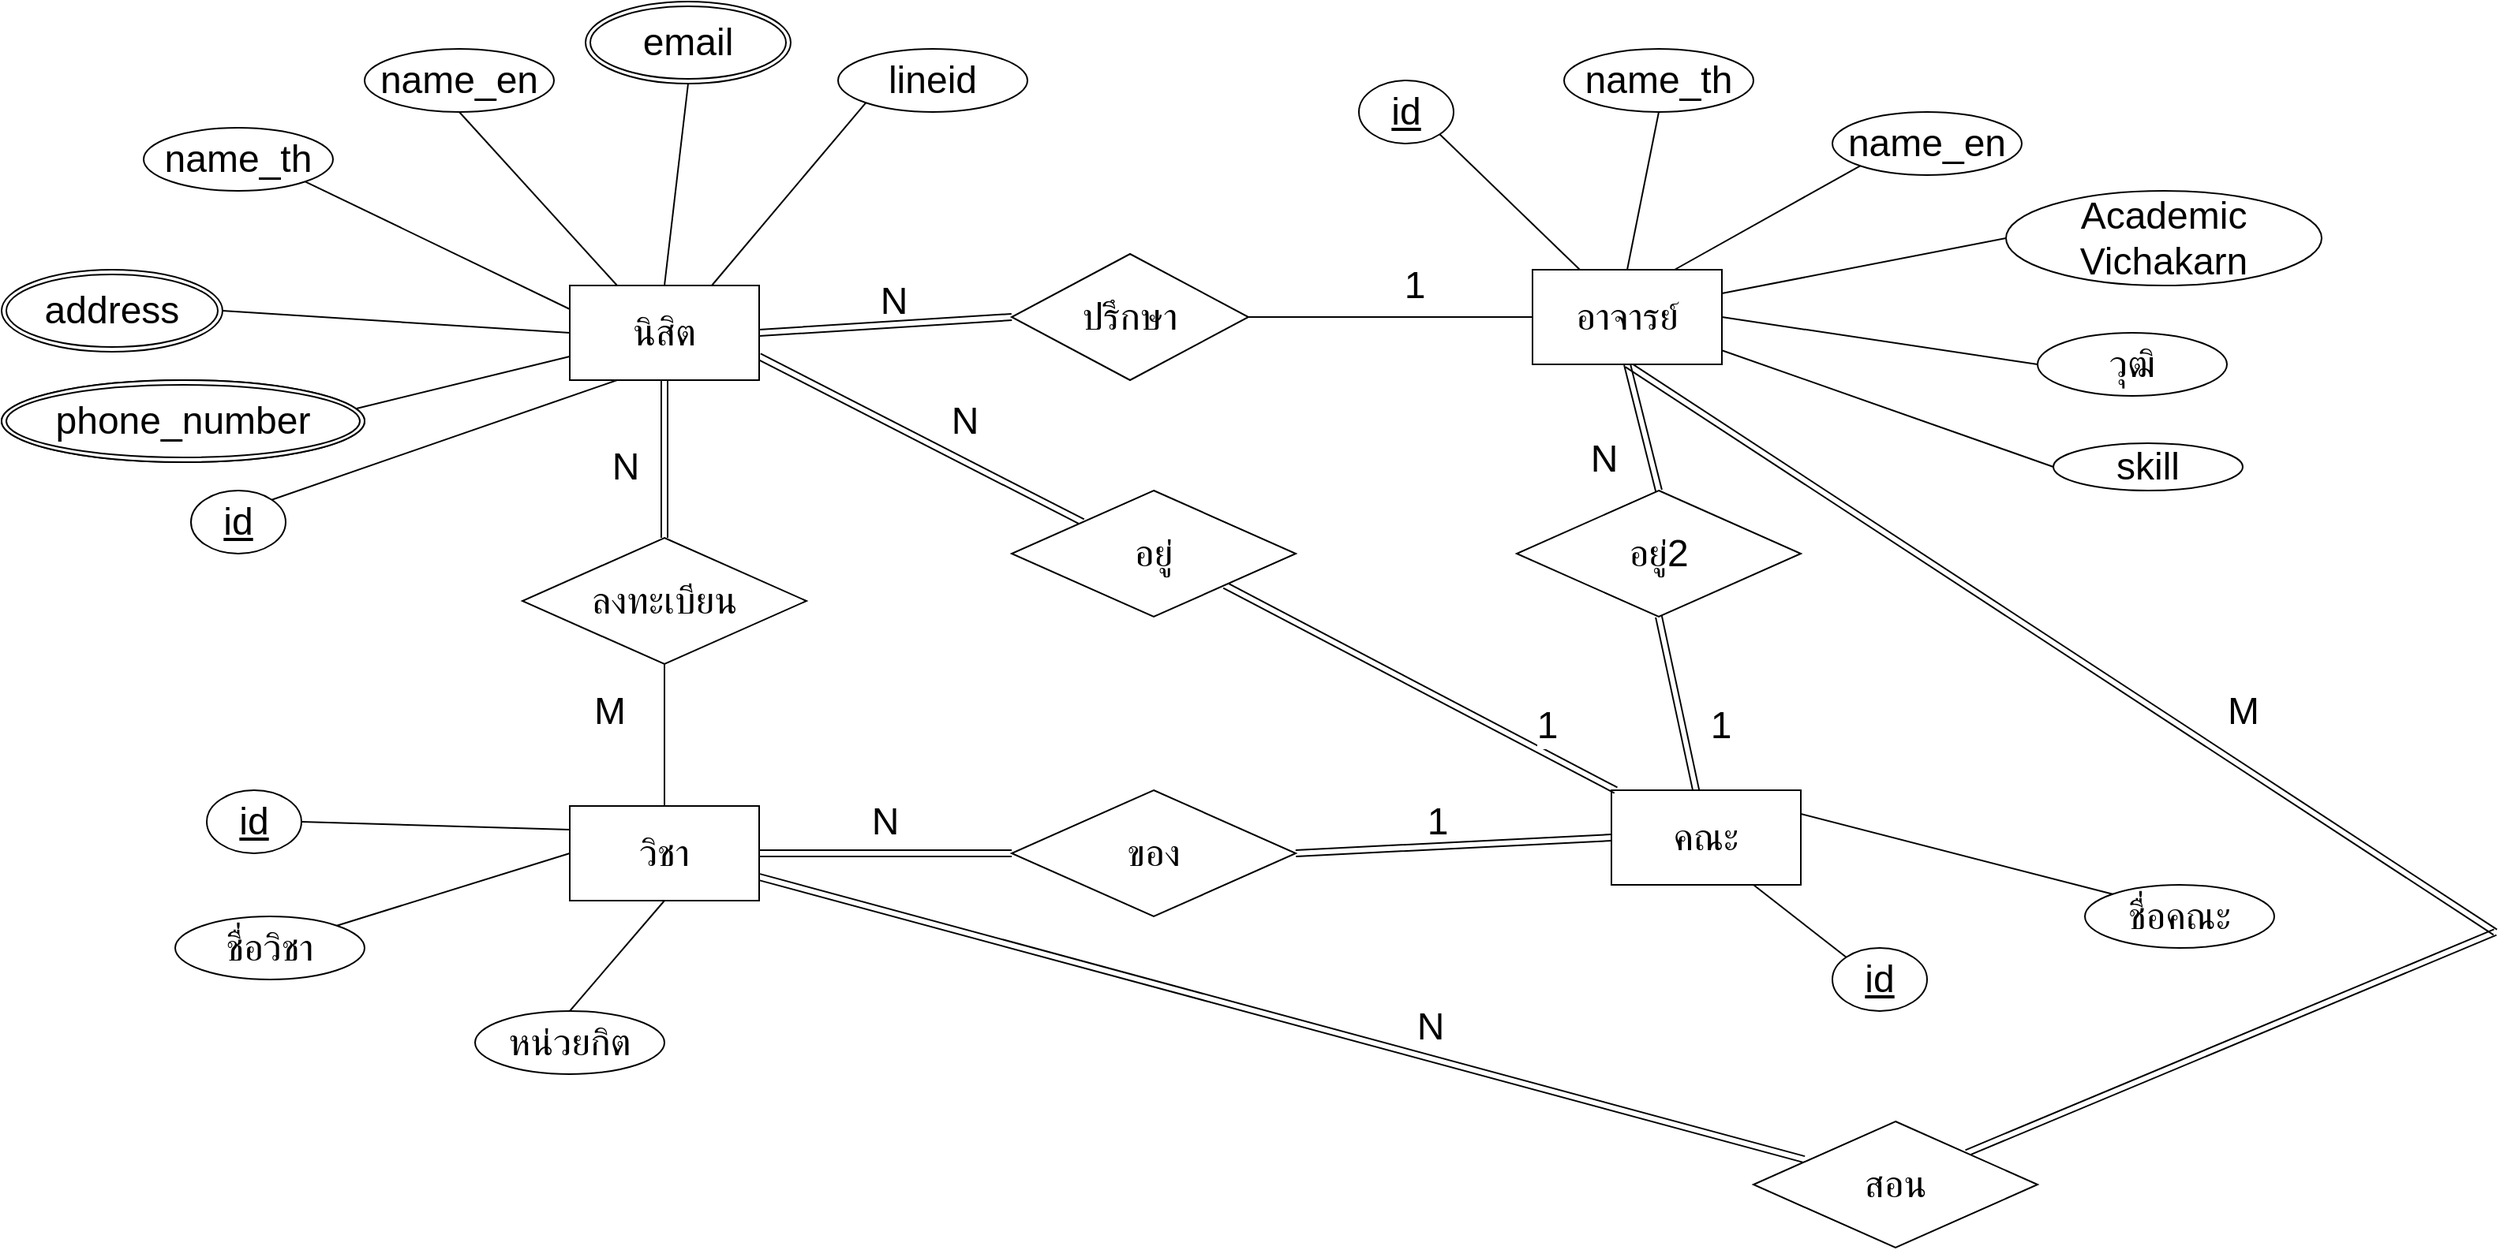 <mxfile version="12.7.9" type="google"><diagram id="Sm_j5WXKIezzZOazS64P" name="Page-1"><mxGraphModel dx="2430" dy="961" grid="1" gridSize="10" guides="1" tooltips="1" connect="1" arrows="1" fold="1" page="1" pageScale="1" pageWidth="850" pageHeight="1100" math="0" shadow="0"><root><mxCell id="0"/><mxCell id="1" parent="0"/><mxCell id="M5_5K6n7XPNVB_KEGAlS-43" style="edgeStyle=none;rounded=0;orthogonalLoop=1;jettySize=auto;html=1;exitX=1;exitY=0.5;exitDx=0;exitDy=0;entryX=0;entryY=0.5;entryDx=0;entryDy=0;endArrow=none;endFill=0;shape=link;" edge="1" parent="1" source="M5_5K6n7XPNVB_KEGAlS-1" target="M5_5K6n7XPNVB_KEGAlS-42"><mxGeometry relative="1" as="geometry"/></mxCell><mxCell id="M5_5K6n7XPNVB_KEGAlS-50" style="edgeStyle=none;rounded=0;orthogonalLoop=1;jettySize=auto;html=1;exitX=0.25;exitY=1;exitDx=0;exitDy=0;entryX=1;entryY=0;entryDx=0;entryDy=0;endArrow=none;endFill=0;" edge="1" parent="1" source="M5_5K6n7XPNVB_KEGAlS-1" target="M5_5K6n7XPNVB_KEGAlS-49"><mxGeometry relative="1" as="geometry"/></mxCell><mxCell id="M5_5K6n7XPNVB_KEGAlS-58" style="edgeStyle=none;rounded=0;orthogonalLoop=1;jettySize=auto;html=1;exitX=0.5;exitY=1;exitDx=0;exitDy=0;entryX=0.5;entryY=0;entryDx=0;entryDy=0;endArrow=none;endFill=0;shape=link;" edge="1" parent="1" source="M5_5K6n7XPNVB_KEGAlS-1" target="M5_5K6n7XPNVB_KEGAlS-57"><mxGeometry relative="1" as="geometry"/></mxCell><mxCell id="M5_5K6n7XPNVB_KEGAlS-64" style="edgeStyle=none;rounded=0;orthogonalLoop=1;jettySize=auto;html=1;exitX=1;exitY=0.75;exitDx=0;exitDy=0;entryX=0;entryY=0;entryDx=0;entryDy=0;endArrow=none;endFill=0;shape=link;" edge="1" parent="1" source="M5_5K6n7XPNVB_KEGAlS-1" target="M5_5K6n7XPNVB_KEGAlS-62"><mxGeometry relative="1" as="geometry"/></mxCell><mxCell id="M5_5K6n7XPNVB_KEGAlS-66" value="&lt;font style=&quot;font-size: 24px&quot;&gt;N&lt;/font&gt;" style="text;html=1;align=center;verticalAlign=middle;resizable=0;points=[];labelBackgroundColor=#ffffff;" vertex="1" connectable="0" parent="M5_5K6n7XPNVB_KEGAlS-64"><mxGeometry x="-0.13" y="4" relative="1" as="geometry"><mxPoint x="39.17" y="-1.03" as="offset"/></mxGeometry></mxCell><mxCell id="M5_5K6n7XPNVB_KEGAlS-1" value="&lt;font style=&quot;font-size: 24px&quot;&gt;นิสิต&lt;/font&gt;" style="rounded=0;whiteSpace=wrap;html=1;" vertex="1" parent="1"><mxGeometry x="-90" y="220" width="120" height="60" as="geometry"/></mxCell><mxCell id="M5_5K6n7XPNVB_KEGAlS-76" style="edgeStyle=none;rounded=0;orthogonalLoop=1;jettySize=auto;html=1;exitX=0.5;exitY=1;exitDx=0;exitDy=0;endArrow=none;endFill=0;shape=link;" edge="1" parent="1" source="M5_5K6n7XPNVB_KEGAlS-2"><mxGeometry relative="1" as="geometry"><mxPoint x="1130" y="630" as="targetPoint"/></mxGeometry></mxCell><mxCell id="M5_5K6n7XPNVB_KEGAlS-81" style="edgeStyle=none;rounded=0;orthogonalLoop=1;jettySize=auto;html=1;exitX=0.5;exitY=1;exitDx=0;exitDy=0;entryX=0.5;entryY=0;entryDx=0;entryDy=0;endArrow=none;endFill=0;shape=link;" edge="1" parent="1" source="M5_5K6n7XPNVB_KEGAlS-2" target="M5_5K6n7XPNVB_KEGAlS-80"><mxGeometry relative="1" as="geometry"/></mxCell><mxCell id="M5_5K6n7XPNVB_KEGAlS-2" value="&lt;span style=&quot;font-size: 24px&quot;&gt;อาจารย์&lt;/span&gt;" style="rounded=0;whiteSpace=wrap;html=1;" vertex="1" parent="1"><mxGeometry x="520" y="210" width="120" height="60" as="geometry"/></mxCell><mxCell id="M5_5K6n7XPNVB_KEGAlS-48" style="edgeStyle=none;rounded=0;orthogonalLoop=1;jettySize=auto;html=1;exitX=0.5;exitY=1;exitDx=0;exitDy=0;entryX=0.5;entryY=0;entryDx=0;entryDy=0;endArrow=none;endFill=0;" edge="1" parent="1" source="M5_5K6n7XPNVB_KEGAlS-3" target="M5_5K6n7XPNVB_KEGAlS-47"><mxGeometry relative="1" as="geometry"/></mxCell><mxCell id="M5_5K6n7XPNVB_KEGAlS-75" style="edgeStyle=none;rounded=0;orthogonalLoop=1;jettySize=auto;html=1;exitX=1;exitY=0.75;exitDx=0;exitDy=0;entryX=0.178;entryY=0.3;entryDx=0;entryDy=0;entryPerimeter=0;endArrow=none;endFill=0;shape=link;" edge="1" parent="1" source="M5_5K6n7XPNVB_KEGAlS-3" target="M5_5K6n7XPNVB_KEGAlS-74"><mxGeometry relative="1" as="geometry"/></mxCell><mxCell id="M5_5K6n7XPNVB_KEGAlS-3" value="&lt;font style=&quot;font-size: 24px&quot;&gt;วิชา&lt;/font&gt;" style="rounded=0;whiteSpace=wrap;html=1;" vertex="1" parent="1"><mxGeometry x="-90" y="550" width="120" height="60" as="geometry"/></mxCell><mxCell id="M5_5K6n7XPNVB_KEGAlS-54" style="edgeStyle=none;rounded=0;orthogonalLoop=1;jettySize=auto;html=1;exitX=0.75;exitY=1;exitDx=0;exitDy=0;entryX=0;entryY=0;entryDx=0;entryDy=0;endArrow=none;endFill=0;" edge="1" parent="1" source="M5_5K6n7XPNVB_KEGAlS-4" target="M5_5K6n7XPNVB_KEGAlS-53"><mxGeometry relative="1" as="geometry"/></mxCell><mxCell id="M5_5K6n7XPNVB_KEGAlS-4" value="&lt;font style=&quot;font-size: 24px&quot;&gt;คณะ&lt;/font&gt;" style="rounded=0;whiteSpace=wrap;html=1;" vertex="1" parent="1"><mxGeometry x="570" y="540" width="120" height="60" as="geometry"/></mxCell><mxCell id="M5_5K6n7XPNVB_KEGAlS-7" style="rounded=0;orthogonalLoop=1;jettySize=auto;html=1;exitX=1;exitY=1;exitDx=0;exitDy=0;entryX=0;entryY=0.25;entryDx=0;entryDy=0;endArrow=none;endFill=0;" edge="1" parent="1" source="M5_5K6n7XPNVB_KEGAlS-6" target="M5_5K6n7XPNVB_KEGAlS-1"><mxGeometry relative="1" as="geometry"/></mxCell><mxCell id="M5_5K6n7XPNVB_KEGAlS-6" value="&lt;font style=&quot;font-size: 24px&quot;&gt;name_th&lt;/font&gt;" style="ellipse;whiteSpace=wrap;html=1;" vertex="1" parent="1"><mxGeometry x="-360" y="120" width="120" height="40" as="geometry"/></mxCell><mxCell id="M5_5K6n7XPNVB_KEGAlS-9" style="edgeStyle=none;rounded=0;orthogonalLoop=1;jettySize=auto;html=1;exitX=0.5;exitY=1;exitDx=0;exitDy=0;entryX=0.25;entryY=0;entryDx=0;entryDy=0;endArrow=none;endFill=0;" edge="1" parent="1" source="M5_5K6n7XPNVB_KEGAlS-8" target="M5_5K6n7XPNVB_KEGAlS-1"><mxGeometry relative="1" as="geometry"/></mxCell><mxCell id="M5_5K6n7XPNVB_KEGAlS-8" value="&lt;font style=&quot;font-size: 24px&quot;&gt;name_en&lt;/font&gt;" style="ellipse;whiteSpace=wrap;html=1;" vertex="1" parent="1"><mxGeometry x="-220" y="70" width="120" height="40" as="geometry"/></mxCell><mxCell id="M5_5K6n7XPNVB_KEGAlS-11" style="edgeStyle=none;rounded=0;orthogonalLoop=1;jettySize=auto;html=1;exitX=1;exitY=0.5;exitDx=0;exitDy=0;entryX=0;entryY=0.5;entryDx=0;entryDy=0;endArrow=none;endFill=0;" edge="1" parent="1" source="M5_5K6n7XPNVB_KEGAlS-27" target="M5_5K6n7XPNVB_KEGAlS-1"><mxGeometry relative="1" as="geometry"><mxPoint x="-300" y="240" as="sourcePoint"/></mxGeometry></mxCell><mxCell id="M5_5K6n7XPNVB_KEGAlS-13" style="edgeStyle=none;rounded=0;orthogonalLoop=1;jettySize=auto;html=1;exitX=0.978;exitY=0.346;exitDx=0;exitDy=0;entryX=0;entryY=0.75;entryDx=0;entryDy=0;endArrow=none;endFill=0;exitPerimeter=0;" edge="1" parent="1" source="M5_5K6n7XPNVB_KEGAlS-23" target="M5_5K6n7XPNVB_KEGAlS-1"><mxGeometry relative="1" as="geometry"><mxPoint x="-220" y="295" as="sourcePoint"/></mxGeometry></mxCell><mxCell id="M5_5K6n7XPNVB_KEGAlS-15" style="edgeStyle=none;rounded=0;orthogonalLoop=1;jettySize=auto;html=1;exitX=0.5;exitY=1;exitDx=0;exitDy=0;entryX=0.5;entryY=0;entryDx=0;entryDy=0;endArrow=none;endFill=0;" edge="1" parent="1" source="M5_5K6n7XPNVB_KEGAlS-20" target="M5_5K6n7XPNVB_KEGAlS-1"><mxGeometry relative="1" as="geometry"><mxPoint x="-10" y="90.0" as="sourcePoint"/></mxGeometry></mxCell><mxCell id="M5_5K6n7XPNVB_KEGAlS-17" style="edgeStyle=none;rounded=0;orthogonalLoop=1;jettySize=auto;html=1;exitX=0;exitY=1;exitDx=0;exitDy=0;entryX=0.75;entryY=0;entryDx=0;entryDy=0;endArrow=none;endFill=0;" edge="1" parent="1" source="M5_5K6n7XPNVB_KEGAlS-16" target="M5_5K6n7XPNVB_KEGAlS-1"><mxGeometry relative="1" as="geometry"/></mxCell><mxCell id="M5_5K6n7XPNVB_KEGAlS-16" value="&lt;font style=&quot;font-size: 24px&quot;&gt;lineid&lt;/font&gt;" style="ellipse;whiteSpace=wrap;html=1;" vertex="1" parent="1"><mxGeometry x="80" y="70" width="120" height="40" as="geometry"/></mxCell><mxCell id="M5_5K6n7XPNVB_KEGAlS-20" value="&lt;span style=&quot;font-size: 24px&quot;&gt;email&lt;/span&gt;" style="ellipse;shape=doubleEllipse;margin=3;whiteSpace=wrap;html=1;align=center;" vertex="1" parent="1"><mxGeometry x="-80" y="40" width="130" height="52" as="geometry"/></mxCell><mxCell id="M5_5K6n7XPNVB_KEGAlS-23" value="&lt;span style=&quot;font-size: 24px&quot;&gt;phone_number&lt;/span&gt;" style="ellipse;shape=doubleEllipse;margin=3;whiteSpace=wrap;html=1;align=center;" vertex="1" parent="1"><mxGeometry x="-450" y="280" width="230" height="52" as="geometry"/></mxCell><mxCell id="M5_5K6n7XPNVB_KEGAlS-26" value="&lt;span style=&quot;font-size: 24px&quot;&gt;phone_number&lt;/span&gt;" style="ellipse;shape=doubleEllipse;margin=3;whiteSpace=wrap;html=1;align=center;" vertex="1" parent="1"><mxGeometry x="-450" y="280" width="230" height="52" as="geometry"/></mxCell><mxCell id="M5_5K6n7XPNVB_KEGAlS-27" value="&lt;span style=&quot;font-size: 24px&quot;&gt;address&lt;/span&gt;" style="ellipse;shape=doubleEllipse;margin=3;whiteSpace=wrap;html=1;align=center;" vertex="1" parent="1"><mxGeometry x="-450" y="210" width="140" height="52" as="geometry"/></mxCell><mxCell id="M5_5K6n7XPNVB_KEGAlS-30" style="edgeStyle=none;rounded=0;orthogonalLoop=1;jettySize=auto;html=1;exitX=0.5;exitY=1;exitDx=0;exitDy=0;entryX=0.5;entryY=0;entryDx=0;entryDy=0;endArrow=none;endFill=0;" edge="1" parent="1" source="M5_5K6n7XPNVB_KEGAlS-28" target="M5_5K6n7XPNVB_KEGAlS-2"><mxGeometry relative="1" as="geometry"/></mxCell><mxCell id="M5_5K6n7XPNVB_KEGAlS-28" value="&lt;font style=&quot;font-size: 24px&quot;&gt;name_th&lt;/font&gt;" style="ellipse;whiteSpace=wrap;html=1;" vertex="1" parent="1"><mxGeometry x="540" y="70" width="120" height="40" as="geometry"/></mxCell><mxCell id="M5_5K6n7XPNVB_KEGAlS-31" style="edgeStyle=none;rounded=0;orthogonalLoop=1;jettySize=auto;html=1;exitX=0;exitY=1;exitDx=0;exitDy=0;entryX=0.75;entryY=0;entryDx=0;entryDy=0;endArrow=none;endFill=0;" edge="1" parent="1" source="M5_5K6n7XPNVB_KEGAlS-29" target="M5_5K6n7XPNVB_KEGAlS-2"><mxGeometry relative="1" as="geometry"/></mxCell><mxCell id="M5_5K6n7XPNVB_KEGAlS-29" value="&lt;font style=&quot;font-size: 24px&quot;&gt;name_en&lt;/font&gt;" style="ellipse;whiteSpace=wrap;html=1;" vertex="1" parent="1"><mxGeometry x="710" y="110" width="120" height="40" as="geometry"/></mxCell><mxCell id="M5_5K6n7XPNVB_KEGAlS-33" style="edgeStyle=none;rounded=0;orthogonalLoop=1;jettySize=auto;html=1;exitX=0;exitY=0.5;exitDx=0;exitDy=0;entryX=1;entryY=0.25;entryDx=0;entryDy=0;endArrow=none;endFill=0;" edge="1" parent="1" source="M5_5K6n7XPNVB_KEGAlS-32" target="M5_5K6n7XPNVB_KEGAlS-2"><mxGeometry relative="1" as="geometry"/></mxCell><mxCell id="M5_5K6n7XPNVB_KEGAlS-32" value="&lt;font style=&quot;font-size: 24px&quot;&gt;Academic Vichakarn&lt;/font&gt;" style="ellipse;whiteSpace=wrap;html=1;" vertex="1" parent="1"><mxGeometry x="820" y="160" width="200" height="60" as="geometry"/></mxCell><mxCell id="M5_5K6n7XPNVB_KEGAlS-35" style="edgeStyle=none;rounded=0;orthogonalLoop=1;jettySize=auto;html=1;exitX=0;exitY=0.5;exitDx=0;exitDy=0;entryX=1;entryY=0.5;entryDx=0;entryDy=0;endArrow=none;endFill=0;" edge="1" parent="1" source="M5_5K6n7XPNVB_KEGAlS-34" target="M5_5K6n7XPNVB_KEGAlS-2"><mxGeometry relative="1" as="geometry"/></mxCell><mxCell id="M5_5K6n7XPNVB_KEGAlS-34" value="&lt;font style=&quot;font-size: 24px&quot;&gt;วุฒิ&lt;/font&gt;" style="ellipse;whiteSpace=wrap;html=1;" vertex="1" parent="1"><mxGeometry x="840" y="250" width="120" height="40" as="geometry"/></mxCell><mxCell id="M5_5K6n7XPNVB_KEGAlS-37" style="edgeStyle=none;rounded=0;orthogonalLoop=1;jettySize=auto;html=1;exitX=0;exitY=0.5;exitDx=0;exitDy=0;endArrow=none;endFill=0;" edge="1" parent="1" source="M5_5K6n7XPNVB_KEGAlS-36" target="M5_5K6n7XPNVB_KEGAlS-2"><mxGeometry relative="1" as="geometry"/></mxCell><mxCell id="M5_5K6n7XPNVB_KEGAlS-36" value="&lt;span style=&quot;font-size: 24px&quot;&gt;skill&lt;/span&gt;" style="ellipse;whiteSpace=wrap;html=1;" vertex="1" parent="1"><mxGeometry x="850" y="320" width="120" height="30" as="geometry"/></mxCell><mxCell id="M5_5K6n7XPNVB_KEGAlS-39" style="edgeStyle=none;rounded=0;orthogonalLoop=1;jettySize=auto;html=1;exitX=1;exitY=0;exitDx=0;exitDy=0;entryX=0;entryY=0.5;entryDx=0;entryDy=0;endArrow=none;endFill=0;" edge="1" parent="1" source="M5_5K6n7XPNVB_KEGAlS-38" target="M5_5K6n7XPNVB_KEGAlS-3"><mxGeometry relative="1" as="geometry"/></mxCell><mxCell id="M5_5K6n7XPNVB_KEGAlS-38" value="&lt;span style=&quot;font-size: 24px&quot;&gt;ชื่อวิชา&lt;/span&gt;" style="ellipse;whiteSpace=wrap;html=1;" vertex="1" parent="1"><mxGeometry x="-340" y="620" width="120" height="40" as="geometry"/></mxCell><mxCell id="M5_5K6n7XPNVB_KEGAlS-41" style="edgeStyle=none;rounded=0;orthogonalLoop=1;jettySize=auto;html=1;exitX=0;exitY=0;exitDx=0;exitDy=0;entryX=1;entryY=0.25;entryDx=0;entryDy=0;endArrow=none;endFill=0;" edge="1" parent="1" source="M5_5K6n7XPNVB_KEGAlS-40" target="M5_5K6n7XPNVB_KEGAlS-4"><mxGeometry relative="1" as="geometry"/></mxCell><mxCell id="M5_5K6n7XPNVB_KEGAlS-40" value="&lt;span style=&quot;font-size: 24px&quot;&gt;ชื่อคณะ&lt;/span&gt;" style="ellipse;whiteSpace=wrap;html=1;" vertex="1" parent="1"><mxGeometry x="870" y="600" width="120" height="40" as="geometry"/></mxCell><mxCell id="M5_5K6n7XPNVB_KEGAlS-44" style="edgeStyle=none;rounded=0;orthogonalLoop=1;jettySize=auto;html=1;exitX=1;exitY=0.5;exitDx=0;exitDy=0;entryX=0;entryY=0.5;entryDx=0;entryDy=0;endArrow=none;endFill=0;" edge="1" parent="1" source="M5_5K6n7XPNVB_KEGAlS-42" target="M5_5K6n7XPNVB_KEGAlS-2"><mxGeometry relative="1" as="geometry"/></mxCell><mxCell id="M5_5K6n7XPNVB_KEGAlS-42" value="&lt;font style=&quot;font-size: 24px&quot;&gt;ปรึกษา&lt;/font&gt;" style="rhombus;whiteSpace=wrap;html=1;" vertex="1" parent="1"><mxGeometry x="190" y="200" width="150" height="80" as="geometry"/></mxCell><mxCell id="M5_5K6n7XPNVB_KEGAlS-45" value="&lt;font style=&quot;font-size: 24px&quot;&gt;1&lt;/font&gt;" style="text;html=1;align=center;verticalAlign=middle;resizable=0;points=[];autosize=1;" vertex="1" parent="1"><mxGeometry x="430" y="210" width="30" height="20" as="geometry"/></mxCell><mxCell id="M5_5K6n7XPNVB_KEGAlS-46" value="&lt;font style=&quot;font-size: 24px&quot;&gt;N&lt;/font&gt;" style="text;html=1;align=center;verticalAlign=middle;resizable=0;points=[];autosize=1;" vertex="1" parent="1"><mxGeometry x="100" y="220" width="30" height="20" as="geometry"/></mxCell><mxCell id="M5_5K6n7XPNVB_KEGAlS-47" value="&lt;span style=&quot;font-size: 24px&quot;&gt;หน่วยกิต&lt;/span&gt;" style="ellipse;whiteSpace=wrap;html=1;" vertex="1" parent="1"><mxGeometry x="-150" y="680" width="120" height="40" as="geometry"/></mxCell><mxCell id="M5_5K6n7XPNVB_KEGAlS-49" value="&lt;font style=&quot;font-size: 24px&quot;&gt;&lt;u&gt;id&lt;/u&gt;&lt;/font&gt;" style="ellipse;whiteSpace=wrap;html=1;" vertex="1" parent="1"><mxGeometry x="-330" y="350" width="60" height="40" as="geometry"/></mxCell><mxCell id="M5_5K6n7XPNVB_KEGAlS-52" style="edgeStyle=none;rounded=0;orthogonalLoop=1;jettySize=auto;html=1;exitX=1;exitY=0.5;exitDx=0;exitDy=0;entryX=0;entryY=0.25;entryDx=0;entryDy=0;endArrow=none;endFill=0;" edge="1" parent="1" source="M5_5K6n7XPNVB_KEGAlS-51" target="M5_5K6n7XPNVB_KEGAlS-3"><mxGeometry relative="1" as="geometry"/></mxCell><mxCell id="M5_5K6n7XPNVB_KEGAlS-51" value="&lt;font style=&quot;font-size: 24px&quot;&gt;&lt;u&gt;id&lt;/u&gt;&lt;/font&gt;" style="ellipse;whiteSpace=wrap;html=1;" vertex="1" parent="1"><mxGeometry x="-320" y="540" width="60" height="40" as="geometry"/></mxCell><mxCell id="M5_5K6n7XPNVB_KEGAlS-53" value="&lt;font style=&quot;font-size: 24px&quot;&gt;&lt;u&gt;id&lt;/u&gt;&lt;/font&gt;" style="ellipse;whiteSpace=wrap;html=1;" vertex="1" parent="1"><mxGeometry x="710" y="640" width="60" height="40" as="geometry"/></mxCell><mxCell id="M5_5K6n7XPNVB_KEGAlS-56" style="edgeStyle=none;rounded=0;orthogonalLoop=1;jettySize=auto;html=1;exitX=1;exitY=1;exitDx=0;exitDy=0;entryX=0.25;entryY=0;entryDx=0;entryDy=0;endArrow=none;endFill=0;" edge="1" parent="1" source="M5_5K6n7XPNVB_KEGAlS-55" target="M5_5K6n7XPNVB_KEGAlS-2"><mxGeometry relative="1" as="geometry"/></mxCell><mxCell id="M5_5K6n7XPNVB_KEGAlS-55" value="&lt;font style=&quot;font-size: 24px&quot;&gt;&lt;u&gt;id&lt;/u&gt;&lt;/font&gt;" style="ellipse;whiteSpace=wrap;html=1;" vertex="1" parent="1"><mxGeometry x="410" y="90" width="60" height="40" as="geometry"/></mxCell><mxCell id="M5_5K6n7XPNVB_KEGAlS-59" style="edgeStyle=none;rounded=0;orthogonalLoop=1;jettySize=auto;html=1;exitX=0.5;exitY=1;exitDx=0;exitDy=0;entryX=0.5;entryY=0;entryDx=0;entryDy=0;endArrow=none;endFill=0;" edge="1" parent="1" source="M5_5K6n7XPNVB_KEGAlS-57" target="M5_5K6n7XPNVB_KEGAlS-3"><mxGeometry relative="1" as="geometry"/></mxCell><mxCell id="M5_5K6n7XPNVB_KEGAlS-57" value="&lt;span style=&quot;font-size: 24px&quot;&gt;ลงทะเบียน&lt;/span&gt;" style="rhombus;whiteSpace=wrap;html=1;" vertex="1" parent="1"><mxGeometry x="-120" y="380" width="180" height="80" as="geometry"/></mxCell><mxCell id="M5_5K6n7XPNVB_KEGAlS-60" value="&lt;font style=&quot;font-size: 24px&quot;&gt;N&lt;/font&gt;" style="text;html=1;align=center;verticalAlign=middle;resizable=0;points=[];autosize=1;" vertex="1" parent="1"><mxGeometry x="-70" y="325" width="30" height="20" as="geometry"/></mxCell><mxCell id="M5_5K6n7XPNVB_KEGAlS-61" value="&lt;span style=&quot;font-size: 24px&quot;&gt;M&lt;/span&gt;" style="text;html=1;align=center;verticalAlign=middle;resizable=0;points=[];autosize=1;" vertex="1" parent="1"><mxGeometry x="-85" y="480" width="40" height="20" as="geometry"/></mxCell><mxCell id="M5_5K6n7XPNVB_KEGAlS-65" style="edgeStyle=none;rounded=0;orthogonalLoop=1;jettySize=auto;html=1;exitX=1;exitY=1;exitDx=0;exitDy=0;endArrow=none;endFill=0;shape=link;" edge="1" parent="1" source="M5_5K6n7XPNVB_KEGAlS-62" target="M5_5K6n7XPNVB_KEGAlS-4"><mxGeometry relative="1" as="geometry"/></mxCell><mxCell id="M5_5K6n7XPNVB_KEGAlS-62" value="&lt;span style=&quot;font-size: 24px&quot;&gt;อยู่&lt;/span&gt;" style="rhombus;whiteSpace=wrap;html=1;" vertex="1" parent="1"><mxGeometry x="190" y="350" width="180" height="80" as="geometry"/></mxCell><mxCell id="M5_5K6n7XPNVB_KEGAlS-67" value="&lt;font style=&quot;font-size: 24px&quot;&gt;1&lt;/font&gt;" style="text;html=1;align=center;verticalAlign=middle;resizable=0;points=[];labelBackgroundColor=#ffffff;" vertex="1" connectable="0" parent="1"><mxGeometry x="489.998" y="499.997" as="geometry"><mxPoint x="39.17" y="-1.03" as="offset"/></mxGeometry></mxCell><mxCell id="M5_5K6n7XPNVB_KEGAlS-69" style="edgeStyle=none;rounded=0;orthogonalLoop=1;jettySize=auto;html=1;exitX=0;exitY=0.5;exitDx=0;exitDy=0;endArrow=none;endFill=0;shape=link;" edge="1" parent="1" source="M5_5K6n7XPNVB_KEGAlS-68" target="M5_5K6n7XPNVB_KEGAlS-3"><mxGeometry relative="1" as="geometry"/></mxCell><mxCell id="M5_5K6n7XPNVB_KEGAlS-70" style="edgeStyle=none;rounded=0;orthogonalLoop=1;jettySize=auto;html=1;exitX=1;exitY=0.5;exitDx=0;exitDy=0;entryX=0;entryY=0.5;entryDx=0;entryDy=0;endArrow=none;endFill=0;shape=link;" edge="1" parent="1" source="M5_5K6n7XPNVB_KEGAlS-68" target="M5_5K6n7XPNVB_KEGAlS-4"><mxGeometry relative="1" as="geometry"/></mxCell><mxCell id="M5_5K6n7XPNVB_KEGAlS-68" value="&lt;span style=&quot;font-size: 24px&quot;&gt;ของ&lt;/span&gt;" style="rhombus;whiteSpace=wrap;html=1;" vertex="1" parent="1"><mxGeometry x="190" y="540" width="180" height="80" as="geometry"/></mxCell><mxCell id="M5_5K6n7XPNVB_KEGAlS-71" value="&lt;font style=&quot;font-size: 24px&quot;&gt;N&lt;/font&gt;" style="text;html=1;strokeColor=none;fillColor=none;align=center;verticalAlign=middle;whiteSpace=wrap;rounded=0;" vertex="1" parent="1"><mxGeometry x="90" y="550" width="40" height="20" as="geometry"/></mxCell><mxCell id="M5_5K6n7XPNVB_KEGAlS-73" value="&lt;font style=&quot;font-size: 24px&quot;&gt;1&lt;/font&gt;" style="text;html=1;strokeColor=none;fillColor=none;align=center;verticalAlign=middle;whiteSpace=wrap;rounded=0;" vertex="1" parent="1"><mxGeometry x="440" y="550" width="40" height="20" as="geometry"/></mxCell><mxCell id="M5_5K6n7XPNVB_KEGAlS-77" style="edgeStyle=none;rounded=0;orthogonalLoop=1;jettySize=auto;html=1;exitX=1;exitY=0;exitDx=0;exitDy=0;endArrow=none;endFill=0;shape=link;" edge="1" parent="1" source="M5_5K6n7XPNVB_KEGAlS-74"><mxGeometry relative="1" as="geometry"><mxPoint x="1130" y="630" as="targetPoint"/></mxGeometry></mxCell><mxCell id="M5_5K6n7XPNVB_KEGAlS-74" value="&lt;span style=&quot;font-size: 24px&quot;&gt;สอน&lt;/span&gt;" style="rhombus;whiteSpace=wrap;html=1;" vertex="1" parent="1"><mxGeometry x="660" y="750" width="180" height="80" as="geometry"/></mxCell><mxCell id="M5_5K6n7XPNVB_KEGAlS-78" value="&lt;font style=&quot;font-size: 24px&quot;&gt;N&lt;/font&gt;" style="text;html=1;align=center;verticalAlign=middle;resizable=0;points=[];autosize=1;" vertex="1" parent="1"><mxGeometry x="440" y="680" width="30" height="20" as="geometry"/></mxCell><mxCell id="M5_5K6n7XPNVB_KEGAlS-79" value="&lt;span style=&quot;font-size: 24px&quot;&gt;M&lt;/span&gt;" style="text;html=1;align=center;verticalAlign=middle;resizable=0;points=[];autosize=1;" vertex="1" parent="1"><mxGeometry x="950" y="480" width="40" height="20" as="geometry"/></mxCell><mxCell id="M5_5K6n7XPNVB_KEGAlS-82" style="edgeStyle=none;rounded=0;orthogonalLoop=1;jettySize=auto;html=1;exitX=0.5;exitY=1;exitDx=0;exitDy=0;endArrow=none;endFill=0;shape=link;" edge="1" parent="1" source="M5_5K6n7XPNVB_KEGAlS-80" target="M5_5K6n7XPNVB_KEGAlS-4"><mxGeometry relative="1" as="geometry"/></mxCell><mxCell id="M5_5K6n7XPNVB_KEGAlS-80" value="&lt;span style=&quot;font-size: 24px&quot;&gt;อยู่2&lt;/span&gt;" style="rhombus;whiteSpace=wrap;html=1;" vertex="1" parent="1"><mxGeometry x="510" y="350" width="180" height="80" as="geometry"/></mxCell><mxCell id="M5_5K6n7XPNVB_KEGAlS-83" value="&lt;font style=&quot;font-size: 24px&quot;&gt;N&lt;/font&gt;" style="text;html=1;align=center;verticalAlign=middle;resizable=0;points=[];autosize=1;" vertex="1" parent="1"><mxGeometry x="550" y="320" width="30" height="20" as="geometry"/></mxCell><mxCell id="M5_5K6n7XPNVB_KEGAlS-84" value="&lt;font style=&quot;font-size: 24px&quot;&gt;1&lt;/font&gt;" style="text;html=1;align=center;verticalAlign=middle;resizable=0;points=[];labelBackgroundColor=#ffffff;" vertex="1" connectable="0" parent="1"><mxGeometry x="599.998" y="499.997" as="geometry"><mxPoint x="39.17" y="-1.03" as="offset"/></mxGeometry></mxCell></root></mxGraphModel></diagram></mxfile>